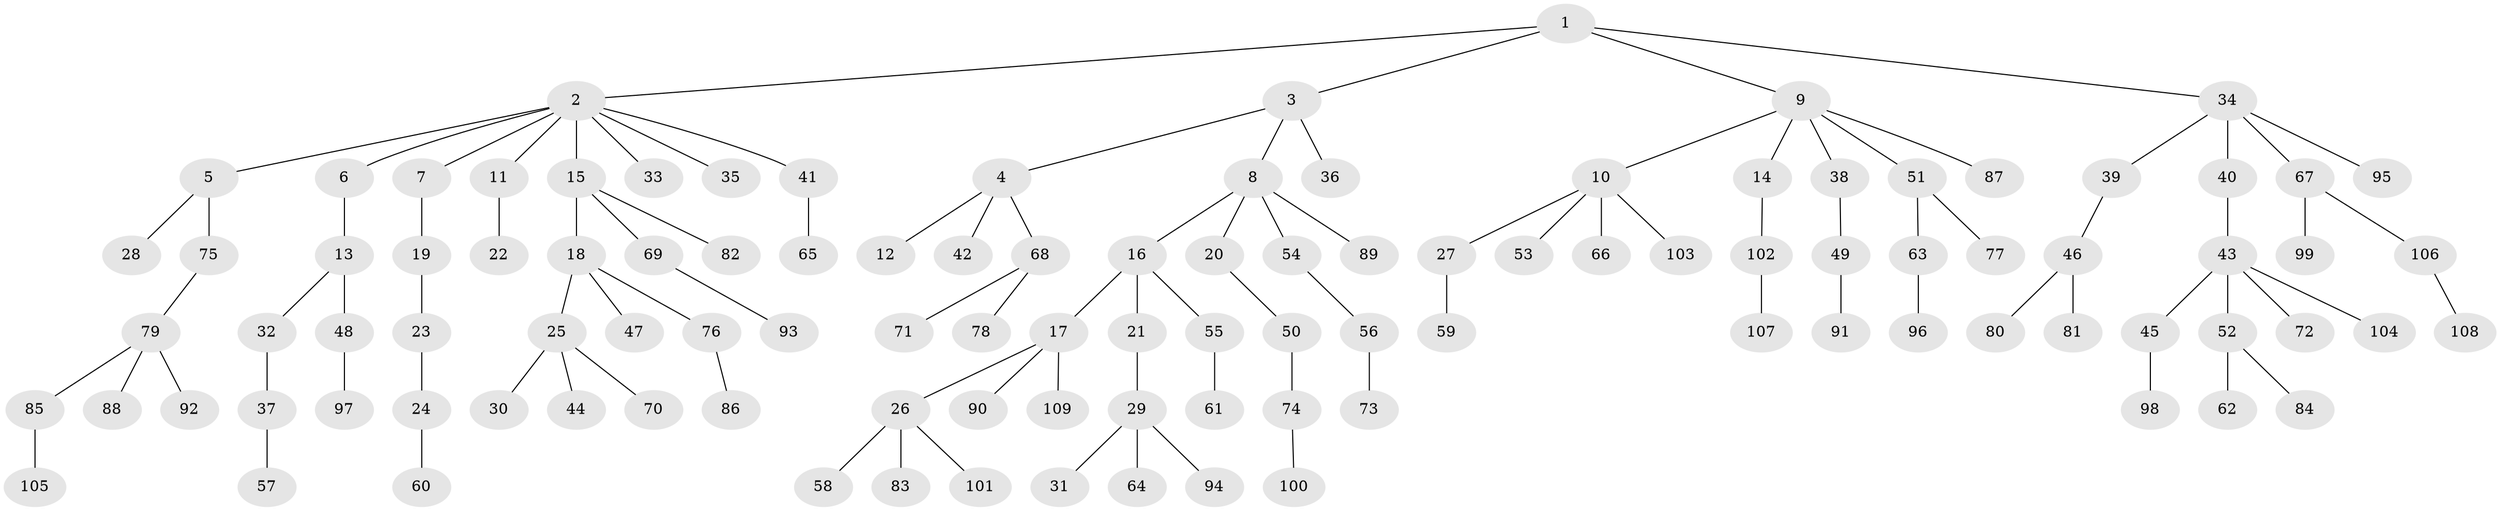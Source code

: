 // Generated by graph-tools (version 1.1) at 2025/36/03/09/25 02:36:30]
// undirected, 109 vertices, 108 edges
graph export_dot {
graph [start="1"]
  node [color=gray90,style=filled];
  1;
  2;
  3;
  4;
  5;
  6;
  7;
  8;
  9;
  10;
  11;
  12;
  13;
  14;
  15;
  16;
  17;
  18;
  19;
  20;
  21;
  22;
  23;
  24;
  25;
  26;
  27;
  28;
  29;
  30;
  31;
  32;
  33;
  34;
  35;
  36;
  37;
  38;
  39;
  40;
  41;
  42;
  43;
  44;
  45;
  46;
  47;
  48;
  49;
  50;
  51;
  52;
  53;
  54;
  55;
  56;
  57;
  58;
  59;
  60;
  61;
  62;
  63;
  64;
  65;
  66;
  67;
  68;
  69;
  70;
  71;
  72;
  73;
  74;
  75;
  76;
  77;
  78;
  79;
  80;
  81;
  82;
  83;
  84;
  85;
  86;
  87;
  88;
  89;
  90;
  91;
  92;
  93;
  94;
  95;
  96;
  97;
  98;
  99;
  100;
  101;
  102;
  103;
  104;
  105;
  106;
  107;
  108;
  109;
  1 -- 2;
  1 -- 3;
  1 -- 9;
  1 -- 34;
  2 -- 5;
  2 -- 6;
  2 -- 7;
  2 -- 11;
  2 -- 15;
  2 -- 33;
  2 -- 35;
  2 -- 41;
  3 -- 4;
  3 -- 8;
  3 -- 36;
  4 -- 12;
  4 -- 42;
  4 -- 68;
  5 -- 28;
  5 -- 75;
  6 -- 13;
  7 -- 19;
  8 -- 16;
  8 -- 20;
  8 -- 54;
  8 -- 89;
  9 -- 10;
  9 -- 14;
  9 -- 38;
  9 -- 51;
  9 -- 87;
  10 -- 27;
  10 -- 53;
  10 -- 66;
  10 -- 103;
  11 -- 22;
  13 -- 32;
  13 -- 48;
  14 -- 102;
  15 -- 18;
  15 -- 69;
  15 -- 82;
  16 -- 17;
  16 -- 21;
  16 -- 55;
  17 -- 26;
  17 -- 90;
  17 -- 109;
  18 -- 25;
  18 -- 47;
  18 -- 76;
  19 -- 23;
  20 -- 50;
  21 -- 29;
  23 -- 24;
  24 -- 60;
  25 -- 30;
  25 -- 44;
  25 -- 70;
  26 -- 58;
  26 -- 83;
  26 -- 101;
  27 -- 59;
  29 -- 31;
  29 -- 64;
  29 -- 94;
  32 -- 37;
  34 -- 39;
  34 -- 40;
  34 -- 67;
  34 -- 95;
  37 -- 57;
  38 -- 49;
  39 -- 46;
  40 -- 43;
  41 -- 65;
  43 -- 45;
  43 -- 52;
  43 -- 72;
  43 -- 104;
  45 -- 98;
  46 -- 80;
  46 -- 81;
  48 -- 97;
  49 -- 91;
  50 -- 74;
  51 -- 63;
  51 -- 77;
  52 -- 62;
  52 -- 84;
  54 -- 56;
  55 -- 61;
  56 -- 73;
  63 -- 96;
  67 -- 99;
  67 -- 106;
  68 -- 71;
  68 -- 78;
  69 -- 93;
  74 -- 100;
  75 -- 79;
  76 -- 86;
  79 -- 85;
  79 -- 88;
  79 -- 92;
  85 -- 105;
  102 -- 107;
  106 -- 108;
}

